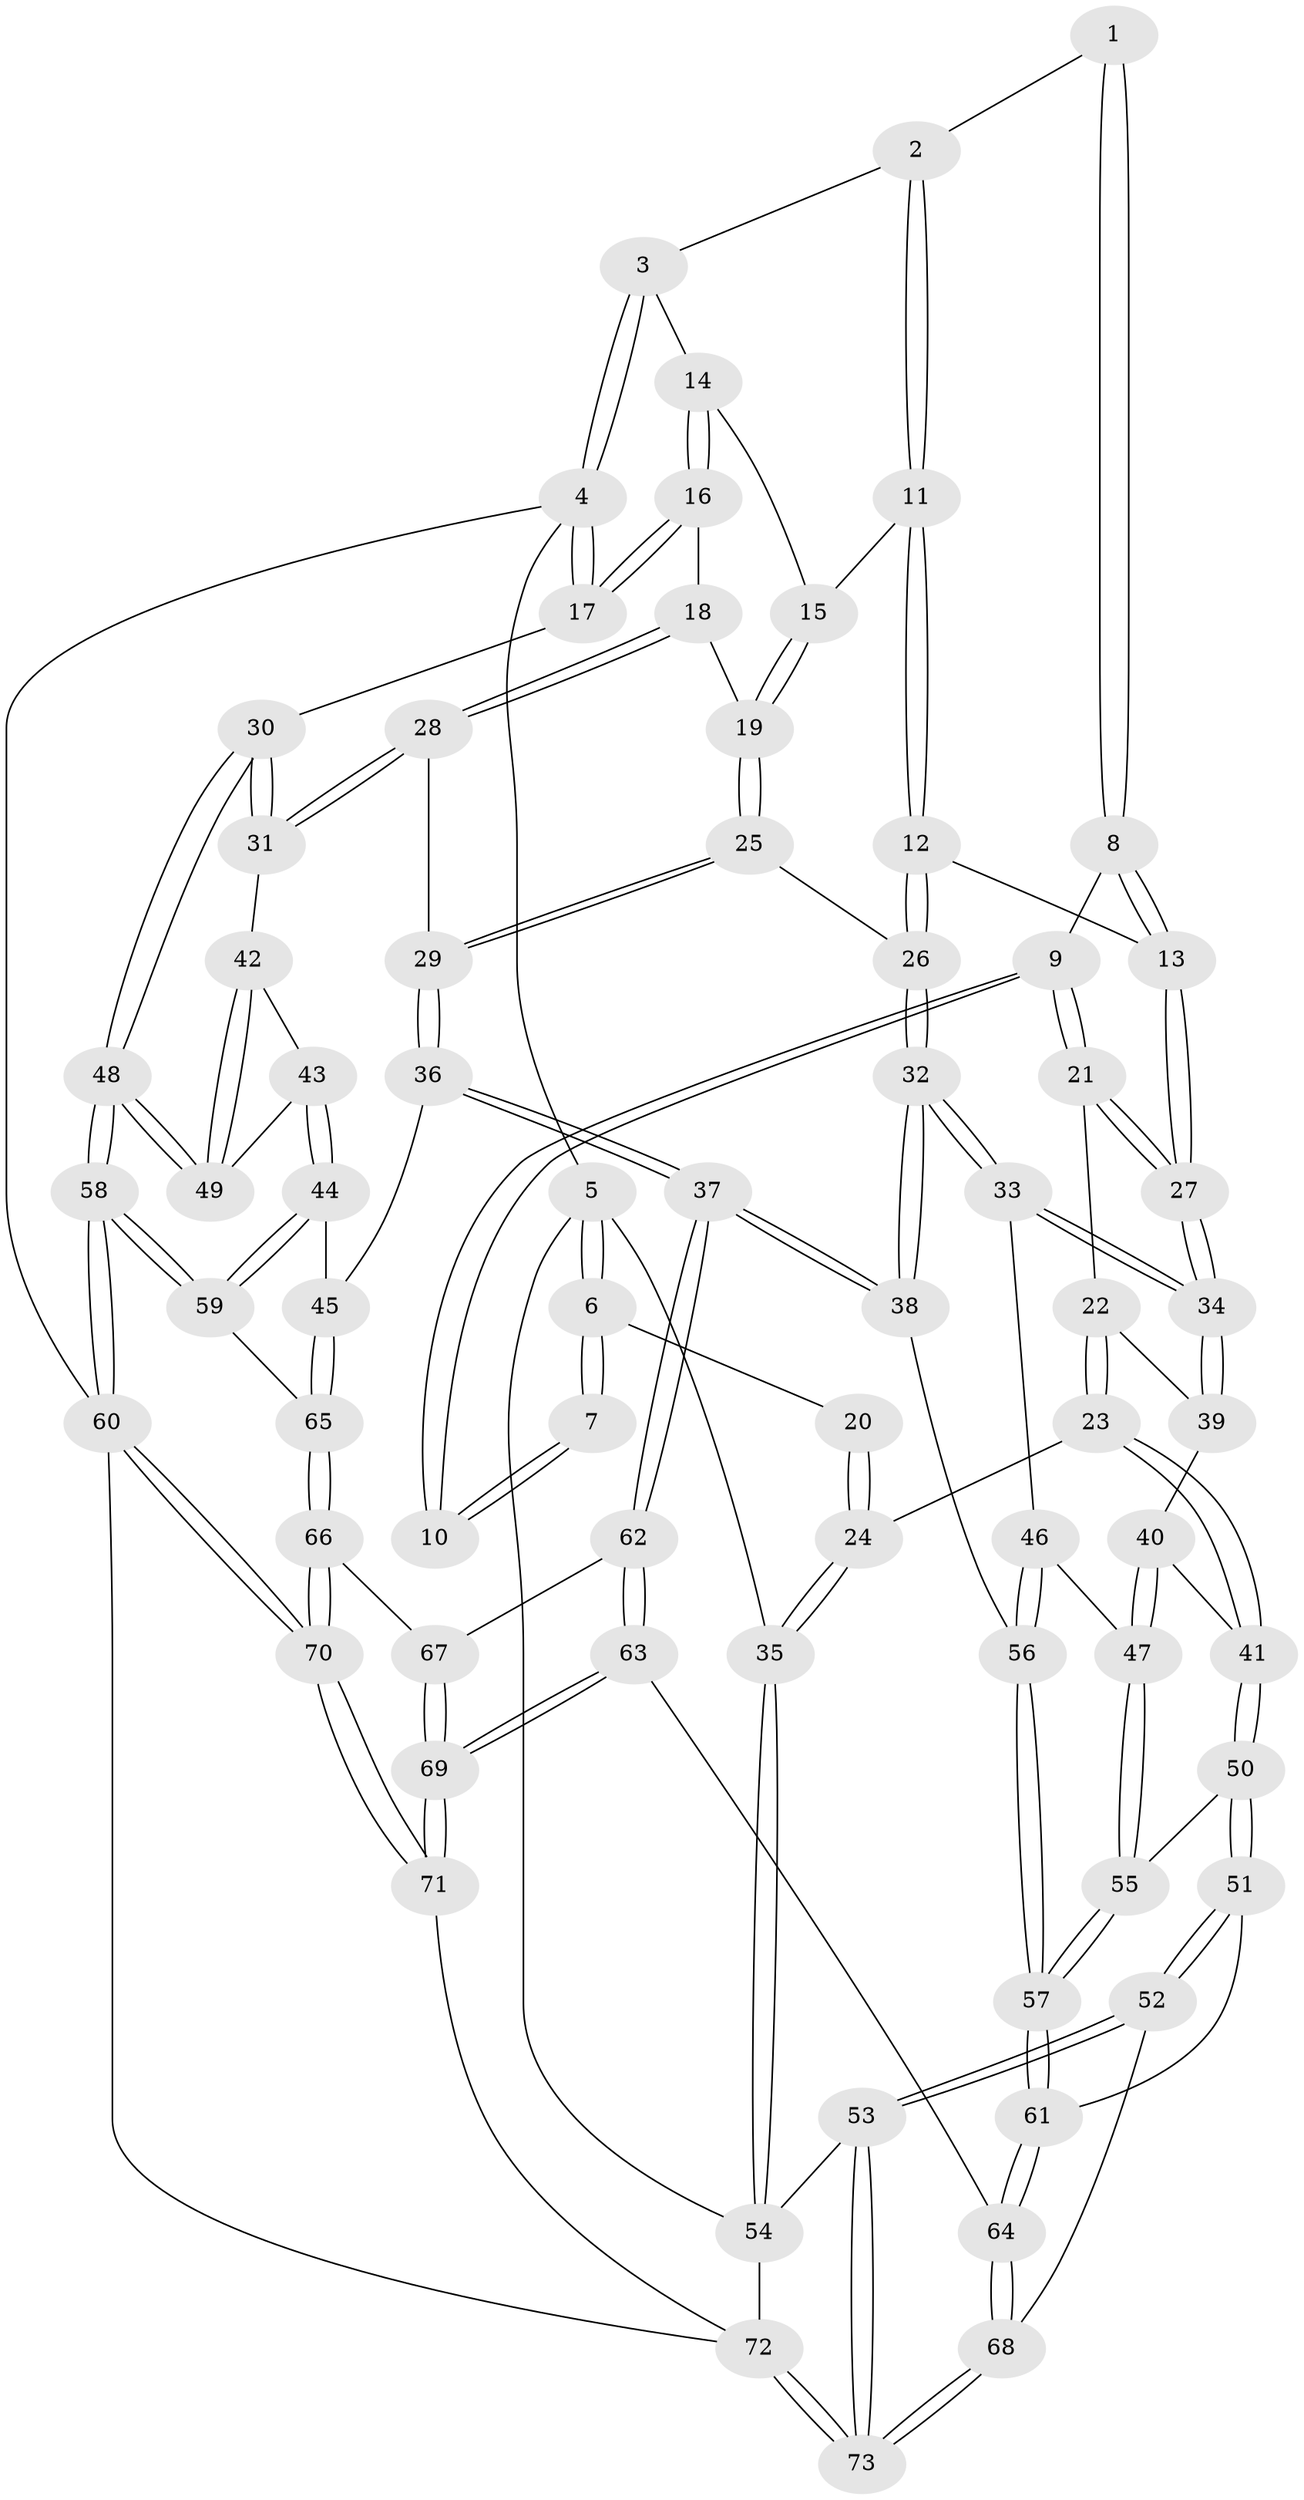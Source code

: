 // Generated by graph-tools (version 1.1) at 2025/38/03/09/25 02:38:37]
// undirected, 73 vertices, 179 edges
graph export_dot {
graph [start="1"]
  node [color=gray90,style=filled];
  1 [pos="+0.5723642037000385+0"];
  2 [pos="+0.6609591301452967+0"];
  3 [pos="+0.8098446508147682+0"];
  4 [pos="+1+0"];
  5 [pos="+0+0"];
  6 [pos="+0+0"];
  7 [pos="+0.3501510202062752+0"];
  8 [pos="+0.47649253351136406+0.04359429093175005"];
  9 [pos="+0.3357035123697575+0.16659431340550343"];
  10 [pos="+0.31356042251622745+0.14211716652371997"];
  11 [pos="+0.7064976013355806+0.1354673301533217"];
  12 [pos="+0.6757384361913482+0.1865799416470476"];
  13 [pos="+0.5472011445497114+0.20875100177005923"];
  14 [pos="+0.8973705817749168+0.13828912205965588"];
  15 [pos="+0.7757341949126316+0.1500415624715738"];
  16 [pos="+0.9790734185794339+0.15720309505910612"];
  17 [pos="+1+0.04252209719090851"];
  18 [pos="+0.9315295096032897+0.24255415784386697"];
  19 [pos="+0.8510207705228255+0.2619248639393468"];
  20 [pos="+0.2590713538935085+0.12268104198961322"];
  21 [pos="+0.34486617160524236+0.20441007061539088"];
  22 [pos="+0.038791807638019+0.286839182646733"];
  23 [pos="+0+0.28480184838465017"];
  24 [pos="+0+0.27301408687080736"];
  25 [pos="+0.8235700167994919+0.33798173225274153"];
  26 [pos="+0.6965917136539919+0.29170507167353144"];
  27 [pos="+0.40062157088096717+0.30216025441598143"];
  28 [pos="+0.9341383511692843+0.3731340512330268"];
  29 [pos="+0.8379523515940972+0.3555696889793861"];
  30 [pos="+1+0.3859936765867428"];
  31 [pos="+0.9500704226174169+0.3867345689135443"];
  32 [pos="+0.6075243617548631+0.49715074052338937"];
  33 [pos="+0.41128125622314854+0.32250068424901507"];
  34 [pos="+0.4005435034716866+0.30315284299193873"];
  35 [pos="+0+0.2517895624429082"];
  36 [pos="+0.7207077773592115+0.5861999249615681"];
  37 [pos="+0.6748029870982531+0.5833184582014086"];
  38 [pos="+0.622595364303999+0.5462660550054887"];
  39 [pos="+0.29898600209282783+0.3524814641860279"];
  40 [pos="+0.26170647957662535+0.4058355832027425"];
  41 [pos="+0.126772809989946+0.4555637191167799"];
  42 [pos="+0.9296001357570726+0.4357806550903614"];
  43 [pos="+0.8954310264911738+0.49717013905440754"];
  44 [pos="+0.7742052531640787+0.5903687128694767"];
  45 [pos="+0.7382765859457305+0.5920309837496501"];
  46 [pos="+0.3487410341656797+0.5187083375160118"];
  47 [pos="+0.2758669677984373+0.5286878977127446"];
  48 [pos="+1+0.6673963066890791"];
  49 [pos="+1+0.5533453017189138"];
  50 [pos="+0.1590105718283081+0.5620310038561236"];
  51 [pos="+0.0653422968676368+0.6709705503451233"];
  52 [pos="+0+0.7224885978194074"];
  53 [pos="+0+0.7392916680078583"];
  54 [pos="+0+0.7400091182210109"];
  55 [pos="+0.22948179623173687+0.5668827588325513"];
  56 [pos="+0.4530880957336701+0.6188256691664739"];
  57 [pos="+0.355428227729531+0.7482185970487533"];
  58 [pos="+1+0.6769446383078467"];
  59 [pos="+0.9762767549232846+0.6721960112784533"];
  60 [pos="+1+1"];
  61 [pos="+0.35255731012736685+0.7610784523243025"];
  62 [pos="+0.6281721615875827+0.7620818310062872"];
  63 [pos="+0.4184310868162813+0.8481706941007154"];
  64 [pos="+0.35505000554195043+0.7894535546081393"];
  65 [pos="+0.839605951806908+0.8550212691683127"];
  66 [pos="+0.8387365971586304+0.9235025180684601"];
  67 [pos="+0.6662054027219243+0.8521322224349418"];
  68 [pos="+0.2112636914187986+0.88253385392969"];
  69 [pos="+0.49447935305696966+1"];
  70 [pos="+1+1"];
  71 [pos="+0.49667753658096453+1"];
  72 [pos="+0.15756846291429794+1"];
  73 [pos="+0.1845441726277717+0.992212838644663"];
  1 -- 2;
  1 -- 8;
  1 -- 8;
  2 -- 3;
  2 -- 11;
  2 -- 11;
  3 -- 4;
  3 -- 4;
  3 -- 14;
  4 -- 5;
  4 -- 17;
  4 -- 17;
  4 -- 60;
  5 -- 6;
  5 -- 6;
  5 -- 35;
  5 -- 54;
  6 -- 7;
  6 -- 7;
  6 -- 20;
  7 -- 10;
  7 -- 10;
  8 -- 9;
  8 -- 13;
  8 -- 13;
  9 -- 10;
  9 -- 10;
  9 -- 21;
  9 -- 21;
  11 -- 12;
  11 -- 12;
  11 -- 15;
  12 -- 13;
  12 -- 26;
  12 -- 26;
  13 -- 27;
  13 -- 27;
  14 -- 15;
  14 -- 16;
  14 -- 16;
  15 -- 19;
  15 -- 19;
  16 -- 17;
  16 -- 17;
  16 -- 18;
  17 -- 30;
  18 -- 19;
  18 -- 28;
  18 -- 28;
  19 -- 25;
  19 -- 25;
  20 -- 24;
  20 -- 24;
  21 -- 22;
  21 -- 27;
  21 -- 27;
  22 -- 23;
  22 -- 23;
  22 -- 39;
  23 -- 24;
  23 -- 41;
  23 -- 41;
  24 -- 35;
  24 -- 35;
  25 -- 26;
  25 -- 29;
  25 -- 29;
  26 -- 32;
  26 -- 32;
  27 -- 34;
  27 -- 34;
  28 -- 29;
  28 -- 31;
  28 -- 31;
  29 -- 36;
  29 -- 36;
  30 -- 31;
  30 -- 31;
  30 -- 48;
  30 -- 48;
  31 -- 42;
  32 -- 33;
  32 -- 33;
  32 -- 38;
  32 -- 38;
  33 -- 34;
  33 -- 34;
  33 -- 46;
  34 -- 39;
  34 -- 39;
  35 -- 54;
  35 -- 54;
  36 -- 37;
  36 -- 37;
  36 -- 45;
  37 -- 38;
  37 -- 38;
  37 -- 62;
  37 -- 62;
  38 -- 56;
  39 -- 40;
  40 -- 41;
  40 -- 47;
  40 -- 47;
  41 -- 50;
  41 -- 50;
  42 -- 43;
  42 -- 49;
  42 -- 49;
  43 -- 44;
  43 -- 44;
  43 -- 49;
  44 -- 45;
  44 -- 59;
  44 -- 59;
  45 -- 65;
  45 -- 65;
  46 -- 47;
  46 -- 56;
  46 -- 56;
  47 -- 55;
  47 -- 55;
  48 -- 49;
  48 -- 49;
  48 -- 58;
  48 -- 58;
  50 -- 51;
  50 -- 51;
  50 -- 55;
  51 -- 52;
  51 -- 52;
  51 -- 61;
  52 -- 53;
  52 -- 53;
  52 -- 68;
  53 -- 54;
  53 -- 73;
  53 -- 73;
  54 -- 72;
  55 -- 57;
  55 -- 57;
  56 -- 57;
  56 -- 57;
  57 -- 61;
  57 -- 61;
  58 -- 59;
  58 -- 59;
  58 -- 60;
  58 -- 60;
  59 -- 65;
  60 -- 70;
  60 -- 70;
  60 -- 72;
  61 -- 64;
  61 -- 64;
  62 -- 63;
  62 -- 63;
  62 -- 67;
  63 -- 64;
  63 -- 69;
  63 -- 69;
  64 -- 68;
  64 -- 68;
  65 -- 66;
  65 -- 66;
  66 -- 67;
  66 -- 70;
  66 -- 70;
  67 -- 69;
  67 -- 69;
  68 -- 73;
  68 -- 73;
  69 -- 71;
  69 -- 71;
  70 -- 71;
  70 -- 71;
  71 -- 72;
  72 -- 73;
  72 -- 73;
}

